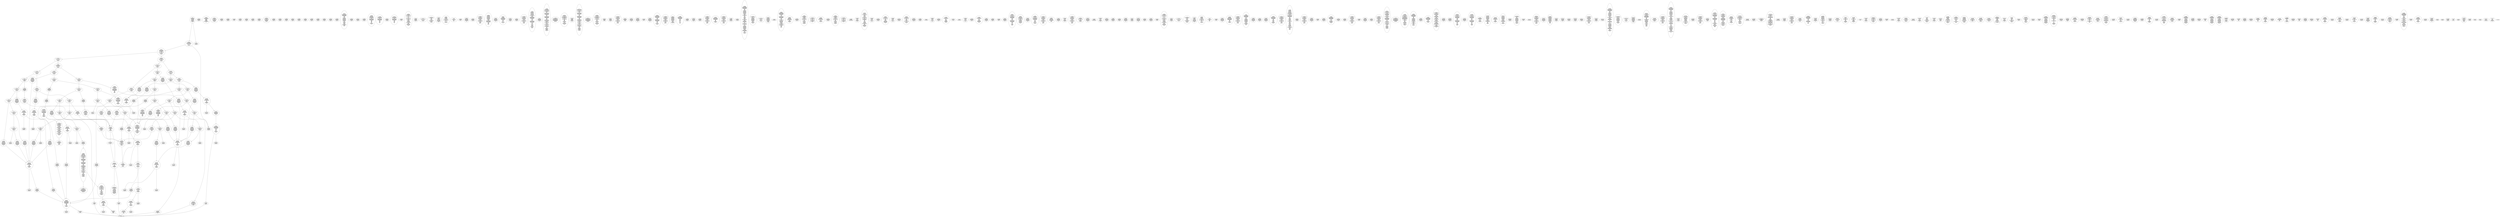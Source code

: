 /* Generated by GvGen v.1.0 (https://www.github.com/stricaud/gvgen) */

digraph G {
compound=true;
   node1 [label="[anywhere]"];
   node2 [label="# 0x0
PUSHX Data
PUSHX Data
MSTORE
CALLVALUE
ISZERO
PUSHX Data
JUMPI
"];
   node3 [label="# 0xc
PUSHX Data
REVERT
"];
   node4 [label="# 0x10
JUMPDEST
PUSHX LogicData
CALLDATASIZE
LT
PUSHX Data
JUMPI
"];
   node5 [label="# 0x1a
PUSHX Data
CALLDATALOAD
PUSHX BitData
SHR
PUSHX LogicData
GT
PUSHX Data
JUMPI
"];
   node6 [label="# 0x2b
PUSHX LogicData
GT
PUSHX Data
JUMPI
"];
   node7 [label="# 0x36
PUSHX LogicData
GT
PUSHX Data
JUMPI
"];
   node8 [label="# 0x41
PUSHX LogicData
EQ
PUSHX Data
JUMPI
"];
   node9 [label="# 0x4c
PUSHX LogicData
EQ
PUSHX Data
JUMPI
"];
   node10 [label="# 0x57
PUSHX LogicData
EQ
PUSHX Data
JUMPI
"];
   node11 [label="# 0x62
PUSHX LogicData
EQ
PUSHX Data
JUMPI
"];
   node12 [label="# 0x6d
PUSHX LogicData
EQ
PUSHX Data
JUMPI
"];
   node13 [label="# 0x78
PUSHX Data
REVERT
"];
   node14 [label="# 0x7c
JUMPDEST
PUSHX LogicData
EQ
PUSHX Data
JUMPI
"];
   node15 [label="# 0x88
PUSHX LogicData
EQ
PUSHX Data
JUMPI
"];
   node16 [label="# 0x93
PUSHX LogicData
EQ
PUSHX Data
JUMPI
"];
   node17 [label="# 0x9e
PUSHX LogicData
EQ
PUSHX Data
JUMPI
"];
   node18 [label="# 0xa9
PUSHX Data
REVERT
"];
   node19 [label="# 0xad
JUMPDEST
PUSHX LogicData
GT
PUSHX Data
JUMPI
"];
   node20 [label="# 0xb9
PUSHX LogicData
EQ
PUSHX Data
JUMPI
"];
   node21 [label="# 0xc4
PUSHX LogicData
EQ
PUSHX Data
JUMPI
"];
   node22 [label="# 0xcf
PUSHX LogicData
EQ
PUSHX Data
JUMPI
"];
   node23 [label="# 0xda
PUSHX LogicData
EQ
PUSHX Data
JUMPI
"];
   node24 [label="# 0xe5
PUSHX LogicData
EQ
PUSHX Data
JUMPI
"];
   node25 [label="# 0xf0
PUSHX Data
REVERT
"];
   node26 [label="# 0xf4
JUMPDEST
PUSHX LogicData
EQ
PUSHX Data
JUMPI
"];
   node27 [label="# 0x100
PUSHX LogicData
EQ
PUSHX Data
JUMPI
"];
   node28 [label="# 0x10b
PUSHX LogicData
EQ
PUSHX Data
JUMPI
"];
   node29 [label="# 0x116
PUSHX LogicData
EQ
PUSHX Data
JUMPI
"];
   node30 [label="# 0x121
PUSHX Data
REVERT
"];
   node31 [label="# 0x125
JUMPDEST
PUSHX LogicData
GT
PUSHX Data
JUMPI
"];
   node32 [label="# 0x131
PUSHX LogicData
GT
PUSHX Data
JUMPI
"];
   node33 [label="# 0x13c
PUSHX LogicData
EQ
PUSHX Data
JUMPI
"];
   node34 [label="# 0x147
PUSHX LogicData
EQ
PUSHX Data
JUMPI
"];
   node35 [label="# 0x152
PUSHX LogicData
EQ
PUSHX Data
JUMPI
"];
   node36 [label="# 0x15d
PUSHX LogicData
EQ
PUSHX Data
JUMPI
"];
   node37 [label="# 0x168
PUSHX LogicData
EQ
PUSHX Data
JUMPI
"];
   node38 [label="# 0x173
PUSHX Data
REVERT
"];
   node39 [label="# 0x177
JUMPDEST
PUSHX LogicData
EQ
PUSHX Data
JUMPI
"];
   node40 [label="# 0x183
PUSHX LogicData
EQ
PUSHX Data
JUMPI
"];
   node41 [label="# 0x18e
PUSHX LogicData
EQ
PUSHX Data
JUMPI
"];
   node42 [label="# 0x199
PUSHX LogicData
EQ
PUSHX Data
JUMPI
"];
   node43 [label="# 0x1a4
PUSHX Data
REVERT
"];
   node44 [label="# 0x1a8
JUMPDEST
PUSHX LogicData
GT
PUSHX Data
JUMPI
"];
   node45 [label="# 0x1b4
PUSHX LogicData
EQ
PUSHX Data
JUMPI
"];
   node46 [label="# 0x1bf
PUSHX LogicData
EQ
PUSHX Data
JUMPI
"];
   node47 [label="# 0x1ca
PUSHX LogicData
EQ
PUSHX Data
JUMPI
"];
   node48 [label="# 0x1d5
PUSHX LogicData
EQ
PUSHX Data
JUMPI
"];
   node49 [label="# 0x1e0
PUSHX LogicData
EQ
PUSHX Data
JUMPI
"];
   node50 [label="# 0x1eb
PUSHX Data
REVERT
"];
   node51 [label="# 0x1ef
JUMPDEST
PUSHX LogicData
EQ
PUSHX Data
JUMPI
"];
   node52 [label="# 0x1fb
PUSHX LogicData
EQ
PUSHX Data
JUMPI
"];
   node53 [label="# 0x206
PUSHX LogicData
EQ
PUSHX Data
JUMPI
"];
   node54 [label="# 0x211
PUSHX LogicData
EQ
PUSHX Data
JUMPI
"];
   node55 [label="# 0x21c
JUMPDEST
PUSHX Data
REVERT
"];
   node56 [label="# 0x221
JUMPDEST
PUSHX Data
PUSHX Data
CALLDATASIZE
PUSHX Data
PUSHX Data
JUMP
"];
   node57 [label="# 0x22f
JUMPDEST
PUSHX Data
JUMP
"];
   node58 [label="# 0x234
JUMPDEST
PUSHX MemData
MLOAD
ISZERO
ISZERO
MSTORE
PUSHX ArithData
ADD
"];
   node59 [label="# 0x240
JUMPDEST
PUSHX MemData
MLOAD
SUB
RETURN
"];
   node60 [label="# 0x249
JUMPDEST
PUSHX Data
PUSHX Data
JUMP
"];
   node61 [label="# 0x251
JUMPDEST
PUSHX MemData
MLOAD
PUSHX Data
PUSHX Data
JUMP
"];
   node62 [label="# 0x25e
JUMPDEST
PUSHX StorData
SLOAD
PUSHX Data
PUSHX ArithData
PUSHX BitData
PUSHX BitData
SHL
SUB
AND
JUMP
"];
   node63 [label="# 0x271
JUMPDEST
PUSHX MemData
MLOAD
PUSHX ArithData
PUSHX BitData
PUSHX BitData
SHL
SUB
AND
MSTORE
PUSHX ArithData
ADD
PUSHX Data
JUMP
"];
   node64 [label="# 0x289
JUMPDEST
PUSHX Data
PUSHX Data
CALLDATASIZE
PUSHX Data
PUSHX Data
JUMP
"];
   node65 [label="# 0x297
JUMPDEST
PUSHX Data
JUMP
"];
   node66 [label="# 0x29c
JUMPDEST
PUSHX Data
PUSHX Data
CALLDATASIZE
PUSHX Data
PUSHX Data
JUMP
"];
   node67 [label="# 0x2aa
JUMPDEST
PUSHX Data
JUMP
"];
   node68 [label="# 0x2af
JUMPDEST
STOP
"];
   node69 [label="# 0x2b1
JUMPDEST
PUSHX Data
PUSHX Data
CALLDATASIZE
PUSHX Data
PUSHX Data
JUMP
"];
   node70 [label="# 0x2bf
JUMPDEST
PUSHX Data
JUMP
"];
   node71 [label="# 0x2c4
JUMPDEST
PUSHX Data
PUSHX Data
CALLDATASIZE
PUSHX Data
PUSHX Data
JUMP
"];
   node72 [label="# 0x2d2
JUMPDEST
PUSHX Data
JUMP
"];
   node73 [label="# 0x2d7
JUMPDEST
PUSHX StorData
SLOAD
PUSHX StorData
SLOAD
SUB
"];
   node74 [label="# 0x2df
JUMPDEST
PUSHX MemData
MLOAD
MSTORE
PUSHX ArithData
ADD
PUSHX Data
JUMP
"];
   node75 [label="# 0x2ed
JUMPDEST
PUSHX Data
PUSHX Data
CALLDATASIZE
PUSHX Data
PUSHX Data
JUMP
"];
   node76 [label="# 0x2fb
JUMPDEST
PUSHX Data
JUMP
"];
   node77 [label="# 0x300
JUMPDEST
PUSHX Data
PUSHX Data
CALLDATASIZE
PUSHX Data
PUSHX Data
JUMP
"];
   node78 [label="# 0x30e
JUMPDEST
PUSHX Data
JUMP
"];
   node79 [label="# 0x313
JUMPDEST
PUSHX MemData
MLOAD
PUSHX Data
PUSHX Data
JUMP
"];
   node80 [label="# 0x320
JUMPDEST
PUSHX Data
PUSHX Data
CALLDATASIZE
PUSHX Data
PUSHX Data
JUMP
"];
   node81 [label="# 0x32e
JUMPDEST
PUSHX Data
JUMP
"];
   node82 [label="# 0x333
JUMPDEST
PUSHX Data
PUSHX Data
JUMP
"];
   node83 [label="# 0x33c
JUMPDEST
PUSHX Data
PUSHX Data
CALLDATASIZE
PUSHX Data
PUSHX Data
JUMP
"];
   node84 [label="# 0x34a
JUMPDEST
PUSHX Data
JUMP
"];
   node85 [label="# 0x34f
JUMPDEST
PUSHX Data
PUSHX Data
CALLDATASIZE
PUSHX Data
PUSHX Data
JUMP
"];
   node86 [label="# 0x35d
JUMPDEST
PUSHX Data
JUMP
"];
   node87 [label="# 0x362
JUMPDEST
PUSHX Data
PUSHX Data
CALLDATASIZE
PUSHX Data
PUSHX Data
JUMP
"];
   node88 [label="# 0x370
JUMPDEST
PUSHX Data
JUMP
"];
   node89 [label="# 0x375
JUMPDEST
PUSHX Data
PUSHX Data
JUMP
"];
   node90 [label="# 0x37d
JUMPDEST
PUSHX StorData
SLOAD
PUSHX Data
PUSHX ArithData
PUSHX BitData
PUSHX BitData
SHL
SUB
AND
JUMP
"];
   node91 [label="# 0x390
JUMPDEST
PUSHX Data
PUSHX Data
CALLDATASIZE
PUSHX Data
PUSHX Data
JUMP
"];
   node92 [label="# 0x39e
JUMPDEST
PUSHX Data
JUMP
"];
   node93 [label="# 0x3a3
JUMPDEST
PUSHX Data
PUSHX Data
CALLDATASIZE
PUSHX Data
PUSHX Data
JUMP
"];
   node94 [label="# 0x3b1
JUMPDEST
PUSHX Data
JUMP
"];
   node95 [label="# 0x3b6
JUMPDEST
PUSHX Data
PUSHX Data
JUMP
"];
   node96 [label="# 0x3be
JUMPDEST
PUSHX StorData
SLOAD
PUSHX ArithData
PUSHX BitData
PUSHX BitData
SHL
SUB
AND
PUSHX Data
JUMP
"];
   node97 [label="# 0x3cf
JUMPDEST
PUSHX Data
PUSHX Data
CALLDATASIZE
PUSHX Data
PUSHX Data
JUMP
"];
   node98 [label="# 0x3dd
JUMPDEST
PUSHX Data
JUMP
"];
   node99 [label="# 0x3e2
JUMPDEST
PUSHX StorData
SLOAD
PUSHX Data
PUSHX ArithData
PUSHX BitData
PUSHX BitData
SHL
SUB
AND
JUMP
"];
   node100 [label="# 0x3f5
JUMPDEST
PUSHX Data
PUSHX Data
JUMP
"];
   node101 [label="# 0x3fd
JUMPDEST
PUSHX Data
PUSHX Data
CALLDATASIZE
PUSHX Data
PUSHX Data
JUMP
"];
   node102 [label="# 0x40b
JUMPDEST
PUSHX Data
JUMP
"];
   node103 [label="# 0x410
JUMPDEST
PUSHX StorData
SLOAD
PUSHX Data
JUMP
"];
   node104 [label="# 0x418
JUMPDEST
PUSHX Data
PUSHX Data
JUMP
"];
   node105 [label="# 0x420
JUMPDEST
PUSHX Data
PUSHX Data
CALLDATASIZE
PUSHX Data
PUSHX Data
JUMP
"];
   node106 [label="# 0x42e
JUMPDEST
PUSHX Data
JUMP
"];
   node107 [label="# 0x433
JUMPDEST
PUSHX Data
PUSHX StorData
SLOAD
JUMP
"];
   node108 [label="# 0x43c
JUMPDEST
PUSHX Data
PUSHX Data
CALLDATASIZE
PUSHX Data
PUSHX Data
JUMP
"];
   node109 [label="# 0x44a
JUMPDEST
PUSHX Data
JUMP
"];
   node110 [label="# 0x44f
JUMPDEST
PUSHX Data
PUSHX Data
CALLDATASIZE
PUSHX Data
PUSHX Data
JUMP
"];
   node111 [label="# 0x45d
JUMPDEST
PUSHX Data
JUMP
"];
   node112 [label="# 0x462
JUMPDEST
PUSHX Data
PUSHX Data
JUMP
"];
   node113 [label="# 0x46a
JUMPDEST
PUSHX Data
PUSHX Data
CALLDATASIZE
PUSHX Data
PUSHX Data
JUMP
"];
   node114 [label="# 0x478
JUMPDEST
PUSHX ArithData
PUSHX BitData
PUSHX BitData
SHL
SUB
AND
PUSHX Data
MSTORE
PUSHX Data
PUSHX Data
MSTORE
PUSHX Data
SHA3
AND
MSTORE
MSTORE
SHA3
SLOAD
PUSHX BitData
AND
JUMP
"];
   node115 [label="# 0x4a6
JUMPDEST
PUSHX Data
PUSHX Data
CALLDATASIZE
PUSHX Data
PUSHX Data
JUMP
"];
   node116 [label="# 0x4b4
JUMPDEST
PUSHX Data
JUMP
"];
   node117 [label="# 0x4b9
JUMPDEST
PUSHX Data
PUSHX Data
CALLDATASIZE
PUSHX Data
PUSHX Data
JUMP
"];
   node118 [label="# 0x4c7
JUMPDEST
PUSHX Data
JUMP
"];
   node119 [label="# 0x4cc
JUMPDEST
PUSHX Data
PUSHX Data
CALLDATASIZE
PUSHX Data
PUSHX Data
JUMP
"];
   node120 [label="# 0x4da
JUMPDEST
PUSHX Data
JUMP
"];
   node121 [label="# 0x4df
JUMPDEST
PUSHX Data
PUSHX BitData
PUSHX BitData
SHL
PUSHX ArithData
PUSHX BitData
PUSHX BitData
SHL
SUB
NOT
AND
EQ
PUSHX Data
JUMPI
"];
   node122 [label="# 0x4fb
PUSHX BitData
PUSHX BitData
SHL
PUSHX ArithData
PUSHX BitData
PUSHX BitData
SHL
SUB
NOT
AND
EQ
"];
   node123 [label="# 0x510
JUMPDEST
PUSHX Data
JUMPI
"];
   node124 [label="# 0x516
PUSHX BitData
PUSHX BitData
SHL
PUSHX ArithData
PUSHX BitData
PUSHX BitData
SHL
SUB
NOT
AND
EQ
"];
   node125 [label="# 0x52b
JUMPDEST
JUMP
"];
   node126 [label="# 0x531
JUMPDEST
PUSHX Data
PUSHX StorData
SLOAD
PUSHX Data
PUSHX Data
JUMP
"];
   node127 [label="# 0x540
JUMPDEST
PUSHX ArithData
ADD
PUSHX ArithData
DIV
MUL
PUSHX ArithData
ADD
PUSHX MemData
MLOAD
ADD
PUSHX Data
MSTORE
MSTORE
PUSHX ArithData
ADD
SLOAD
PUSHX Data
PUSHX Data
JUMP
"];
   node128 [label="# 0x56c
JUMPDEST
ISZERO
PUSHX Data
JUMPI
"];
   node129 [label="# 0x573
PUSHX LogicData
LT
PUSHX Data
JUMPI
"];
   node130 [label="# 0x57b
PUSHX ArithData
SLOAD
DIV
MUL
MSTORE
PUSHX ArithData
ADD
PUSHX Data
JUMP
"];
   node131 [label="# 0x58e
JUMPDEST
ADD
PUSHX Data
MSTORE
PUSHX Data
PUSHX Data
SHA3
"];
   node132 [label="# 0x59c
JUMPDEST
SLOAD
MSTORE
PUSHX ArithData
ADD
PUSHX ArithData
ADD
GT
PUSHX Data
JUMPI
"];
   node133 [label="# 0x5b0
SUB
PUSHX BitData
AND
ADD
"];
   node134 [label="# 0x5b9
JUMPDEST
JUMP
"];
   node135 [label="# 0x5c3
JUMPDEST
PUSHX Data
PUSHX Data
PUSHX Data
JUMP
"];
   node136 [label="# 0x5ce
JUMPDEST
PUSHX Data
JUMPI
"];
   node137 [label="# 0x5d3
PUSHX MemData
MLOAD
PUSHX BitData
PUSHX BitData
SHL
MSTORE
PUSHX ArithData
ADD
PUSHX MemData
MLOAD
SUB
REVERT
"];
   node138 [label="# 0x5eb
JUMPDEST
PUSHX Data
MSTORE
PUSHX Data
PUSHX Data
MSTORE
PUSHX Data
SHA3
SLOAD
PUSHX ArithData
PUSHX BitData
PUSHX BitData
SHL
SUB
AND
JUMP
"];
   node139 [label="# 0x607
JUMPDEST
PUSHX Data
PUSHX Data
PUSHX Data
JUMP
"];
   node140 [label="# 0x612
JUMPDEST
CALLER
PUSHX ArithData
PUSHX BitData
PUSHX BitData
SHL
SUB
AND
EQ
PUSHX Data
JUMPI
"];
   node141 [label="# 0x625
PUSHX Data
CALLER
PUSHX Data
JUMP
"];
   node142 [label="# 0x62e
JUMPDEST
PUSHX Data
JUMPI
"];
   node143 [label="# 0x633
PUSHX MemData
MLOAD
PUSHX BitData
PUSHX BitData
SHL
MSTORE
PUSHX ArithData
ADD
PUSHX MemData
MLOAD
SUB
REVERT
"];
   node144 [label="# 0x64b
JUMPDEST
PUSHX Data
MSTORE
PUSHX Data
PUSHX Data
MSTORE
PUSHX MemData
SHA3
SLOAD
PUSHX ArithData
PUSHX BitData
PUSHX BitData
SHL
SUB
NOT
AND
PUSHX ArithData
PUSHX BitData
PUSHX BitData
SHL
SUB
AND
OR
SSTORE
MLOAD
AND
PUSHX Data
LOGX
JUMP
"];
   node145 [label="# 0x6a7
JUMPDEST
PUSHX Data
PUSHX Data
JUMP
"];
   node146 [label="# 0x6af
JUMPDEST
PUSHX StorData
PUSHX ArithData
SLOAD
PUSHX ArithData
EXP
DIV
PUSHX ArithData
PUSHX BitData
PUSHX BitData
SHL
SUB
AND
PUSHX ArithData
PUSHX BitData
PUSHX BitData
SHL
SUB
AND
PUSHX BitData
PUSHX MemData
MLOAD
PUSHX BitData
AND
PUSHX BitData
SHL
MSTORE
PUSHX ArithData
ADD
PUSHX Data
PUSHX MemData
MLOAD
SUB
GAS
STATICCALL
ISZERO
ISZERO
PUSHX Data
JUMPI
"];
   node147 [label="# 0x6f9
RETURNDATASIZE
PUSHX Data
RETURNDATACOPY
RETURNDATASIZE
PUSHX Data
REVERT
"];
   node148 [label="# 0x702
JUMPDEST
PUSHX MemData
MLOAD
RETURNDATASIZE
PUSHX BitData
NOT
PUSHX ArithData
ADD
AND
ADD
PUSHX Data
MSTORE
ADD
PUSHX Data
PUSHX Data
JUMP
"];
   node149 [label="# 0x726
JUMPDEST
ISZERO
ISZERO
PUSHX Data
JUMPI
"];
   node150 [label="# 0x72e
PUSHX StorData
PUSHX ArithData
SLOAD
PUSHX ArithData
EXP
DIV
PUSHX ArithData
PUSHX BitData
PUSHX BitData
SHL
SUB
AND
PUSHX ArithData
PUSHX BitData
PUSHX BitData
SHL
SUB
AND
PUSHX BitData
PUSHX MemData
MLOAD
PUSHX BitData
AND
PUSHX BitData
SHL
MSTORE
PUSHX ArithData
ADD
PUSHX Data
PUSHX MemData
MLOAD
SUB
GAS
STATICCALL
ISZERO
ISZERO
PUSHX Data
JUMPI
"];
   node151 [label="# 0x777
RETURNDATASIZE
PUSHX Data
RETURNDATACOPY
RETURNDATASIZE
PUSHX Data
REVERT
"];
   node152 [label="# 0x780
JUMPDEST
PUSHX MemData
MLOAD
RETURNDATASIZE
PUSHX BitData
NOT
PUSHX ArithData
ADD
AND
ADD
PUSHX Data
MSTORE
ADD
PUSHX Data
PUSHX Data
JUMP
"];
   node153 [label="# 0x7a4
JUMPDEST
ISZERO
ISZERO
"];
   node154 [label="# 0x7a7
JUMPDEST
ISZERO
PUSHX Data
JUMPI
"];
   node155 [label="# 0x7ad
PUSHX MemData
MLOAD
PUSHX BitData
PUSHX BitData
SHL
MSTORE
PUSHX ArithData
ADD
PUSHX MemData
MLOAD
SUB
REVERT
"];
   node156 [label="# 0x7c5
JUMPDEST
PUSHX Data
SSTORE
JUMP
"];
   node157 [label="# 0x7ca
JUMPDEST
PUSHX Data
PUSHX Data
JUMP
"];
   node158 [label="# 0x7d2
JUMPDEST
PUSHX Data
PUSHX Data
PUSHX Data
JUMP
"];
   node159 [label="# 0x7de
JUMPDEST
JUMP
"];
   node160 [label="# 0x7e3
JUMPDEST
PUSHX Data
PUSHX Data
PUSHX Data
JUMP
"];
   node161 [label="# 0x7ee
JUMPDEST
PUSHX ArithData
PUSHX BitData
PUSHX BitData
SHL
SUB
AND
PUSHX ArithData
PUSHX BitData
PUSHX BitData
SHL
SUB
AND
EQ
PUSHX Data
JUMPI
"];
   node162 [label="# 0x80a
PUSHX MemData
MLOAD
PUSHX BitData
PUSHX BitData
SHL
MSTORE
PUSHX ArithData
ADD
PUSHX MemData
MLOAD
SUB
REVERT
"];
   node163 [label="# 0x821
JUMPDEST
PUSHX Data
MSTORE
PUSHX Data
PUSHX Data
MSTORE
PUSHX Data
SHA3
SLOAD
PUSHX Data
CALLER
"];
   node164 [label="# 0x838
JUMPDEST
PUSHX ArithData
PUSHX BitData
PUSHX BitData
SHL
SUB
AND
AND
EQ
EQ
OR
JUMP
"];
   node165 [label="# 0x84d
JUMPDEST
PUSHX Data
JUMPI
"];
   node166 [label="# 0x852
PUSHX Data
CALLER
PUSHX Data
JUMP
"];
   node167 [label="# 0x85b
JUMPDEST
PUSHX Data
JUMPI
"];
   node168 [label="# 0x860
PUSHX MemData
MLOAD
PUSHX BitData
PUSHX BitData
SHL
MSTORE
PUSHX ArithData
ADD
PUSHX MemData
MLOAD
SUB
REVERT
"];
   node169 [label="# 0x878
JUMPDEST
PUSHX ArithData
PUSHX BitData
PUSHX BitData
SHL
SUB
AND
PUSHX Data
JUMPI
"];
   node170 [label="# 0x887
PUSHX MemData
MLOAD
PUSHX BitData
PUSHX BitData
SHL
MSTORE
PUSHX ArithData
ADD
PUSHX MemData
MLOAD
SUB
REVERT
"];
   node171 [label="# 0x89f
JUMPDEST
ISZERO
PUSHX Data
JUMPI
"];
   node172 [label="# 0x8a6
PUSHX Data
SSTORE
"];
   node173 [label="# 0x8aa
JUMPDEST
PUSHX ArithData
PUSHX BitData
PUSHX BitData
SHL
SUB
AND
PUSHX Data
MSTORE
PUSHX Data
PUSHX Data
MSTORE
PUSHX Data
SHA3
SLOAD
PUSHX BitData
NOT
ADD
SSTORE
AND
MSTORE
SHA3
SLOAD
PUSHX ArithData
ADD
SSTORE
TIMESTAMP
PUSHX BitData
SHL
OR
PUSHX BitData
PUSHX BitData
SHL
OR
PUSHX Data
MSTORE
PUSHX Data
PUSHX Data
MSTORE
PUSHX Data
SHA3
SSTORE
PUSHX BitData
PUSHX BitData
SHL
AND
PUSHX Data
JUMPI
"];
   node174 [label="# 0x902
PUSHX ArithData
ADD
PUSHX Data
MSTORE
PUSHX Data
PUSHX Data
MSTORE
PUSHX Data
SHA3
SLOAD
PUSHX Data
JUMPI
"];
   node175 [label="# 0x919
PUSHX StorData
SLOAD
EQ
PUSHX Data
JUMPI
"];
   node176 [label="# 0x922
PUSHX Data
MSTORE
PUSHX Data
PUSHX Data
MSTORE
PUSHX Data
SHA3
SSTORE
"];
   node177 [label="# 0x933
JUMPDEST
"];
   node178 [label="# 0x935
JUMPDEST
PUSHX ArithData
PUSHX BitData
PUSHX BitData
SHL
SUB
AND
PUSHX ArithData
PUSHX BitData
PUSHX BitData
SHL
SUB
AND
PUSHX MemData
MLOAD
PUSHX Data
PUSHX Data
CODECOPY
MLOAD
MSTORE
PUSHX MemData
MLOAD
PUSHX MemData
MLOAD
SUB
LOGX
JUMP
"];
   node179 [label="# 0x96c
JUMPDEST
PUSHX Data
PUSHX Data
PUSHX LogicData
GT
ISZERO
PUSHX Data
JUMPI
"];
   node180 [label="# 0x982
PUSHX Data
PUSHX Data
JUMP
"];
   node181 [label="# 0x989
JUMPDEST
PUSHX MemData
MLOAD
MSTORE
PUSHX ArithData
MUL
PUSHX ArithData
ADD
ADD
PUSHX Data
MSTORE
ISZERO
PUSHX Data
JUMPI
"];
   node182 [label="# 0x9a3
PUSHX ArithData
ADD
PUSHX ArithData
MUL
CALLDATASIZE
CALLDATACOPY
ADD
"];
   node183 [label="# 0x9b2
JUMPDEST
PUSHX Data
PUSHX LogicData
GT
ISZERO
PUSHX Data
JUMPI
"];
   node184 [label="# 0x9c9
PUSHX Data
PUSHX Data
JUMP
"];
   node185 [label="# 0x9d0
JUMPDEST
PUSHX MemData
MLOAD
MSTORE
PUSHX ArithData
MUL
PUSHX ArithData
ADD
ADD
PUSHX Data
MSTORE
ISZERO
PUSHX Data
JUMPI
"];
   node186 [label="# 0x9ea
PUSHX ArithData
ADD
PUSHX ArithData
MUL
CALLDATASIZE
CALLDATACOPY
ADD
"];
   node187 [label="# 0x9f9
JUMPDEST
PUSHX Data
"];
   node188 [label="# 0xa03
JUMPDEST
LT
ISZERO
PUSHX Data
JUMPI
"];
   node189 [label="# 0xa0c
PUSHX Data
MLOAD
PUSHX ArithData
ADD
MSTORE
ADD
MSTORE
PUSHX ArithData
ADD
PUSHX MemData
MLOAD
PUSHX BitData
NOT
SUB
ADD
MSTORE
MSTORE
MLOAD
PUSHX ArithData
ADD
SHA3
PUSHX Data
PUSHX Data
JUMP
"];
   node190 [label="# 0xa43
JUMPDEST
MLOAD
LT
PUSHX Data
JUMPI
"];
   node191 [label="# 0xa50
PUSHX Data
PUSHX Data
JUMP
"];
   node192 [label="# 0xa57
JUMPDEST
PUSHX ArithData
MUL
PUSHX ArithData
ADD
ADD
MLOAD
PUSHX Data
PUSHX Data
PUSHX Data
JUMP
"];
   node193 [label="# 0xa6f
JUMPDEST
MLOAD
LT
PUSHX Data
JUMPI
"];
   node194 [label="# 0xa78
PUSHX Data
PUSHX Data
JUMP
"];
   node195 [label="# 0xa7f
JUMPDEST
PUSHX ArithData
MUL
PUSHX ArithData
ADD
ADD
MLOAD
PUSHX LogicData
EQ
PUSHX Data
JUMPI
"];
   node196 [label="# 0xa92
PUSHX Data
PUSHX Data
PUSHX Data
JUMP
"];
   node197 [label="# 0xa9c
JUMPDEST
PUSHX Data
JUMP
"];
   node198 [label="# 0xaa1
JUMPDEST
"];
   node199 [label="# 0xaa3
JUMPDEST
MLOAD
LT
PUSHX Data
JUMPI
"];
   node200 [label="# 0xaae
PUSHX Data
PUSHX Data
JUMP
"];
   node201 [label="# 0xab5
JUMPDEST
PUSHX ArithData
MUL
ADD
ADD
MSTORE
ISZERO
PUSHX Data
JUMPI
"];
   node202 [label="# 0xac7
PUSHX Data
JUMP
"];
   node203 [label="# 0xacc
JUMPDEST
"];
   node204 [label="# 0xace
JUMPDEST
MLOAD
LT
PUSHX Data
JUMPI
"];
   node205 [label="# 0xad9
PUSHX Data
PUSHX Data
JUMP
"];
   node206 [label="# 0xae0
JUMPDEST
PUSHX ArithData
MUL
ADD
ADD
MSTORE
PUSHX Data
PUSHX Data
JUMP
"];
   node207 [label="# 0xaf5
JUMPDEST
PUSHX Data
PUSHX Data
JUMP
"];
   node208 [label="# 0xb03
JUMPDEST
PUSHX Data
JUMP
"];
   node209 [label="# 0xb0b
JUMPDEST
JUMP
"];
   node210 [label="# 0xb19
JUMPDEST
PUSHX Data
PUSHX Data
JUMP
"];
   node211 [label="# 0xb21
JUMPDEST
PUSHX StorData
SLOAD
PUSHX ArithData
PUSHX BitData
PUSHX BitData
SHL
SUB
NOT
AND
PUSHX ArithData
PUSHX BitData
PUSHX BitData
SHL
SUB
AND
OR
SSTORE
JUMP
"];
   node212 [label="# 0xb43
JUMPDEST
PUSHX Data
PUSHX MemData
MLOAD
PUSHX ArithData
ADD
PUSHX Data
MSTORE
PUSHX Data
MSTORE
PUSHX Data
JUMP
"];
   node213 [label="# 0xb5e
JUMPDEST
PUSHX Data
PUSHX Data
PUSHX Data
JUMP
"];
   node214 [label="# 0xb69
JUMPDEST
JUMP
"];
   node215 [label="# 0xb6c
JUMPDEST
PUSHX StorData
SLOAD
PUSHX ArithData
PUSHX BitData
PUSHX BitData
SHL
SUB
AND
CALLER
EQ
PUSHX Data
JUMPI
"];
   node216 [label="# 0xb7f
PUSHX MemData
MLOAD
PUSHX BitData
PUSHX BitData
SHL
MSTORE
PUSHX ArithData
ADD
PUSHX MemData
MLOAD
SUB
REVERT
"];
   node217 [label="# 0xb97
JUMPDEST
PUSHX Data
PUSHX Data
PUSHX StorData
SLOAD
JUMP
"];
   node218 [label="# 0xba4
JUMPDEST
PUSHX Data
PUSHX Data
JUMP
"];
   node219 [label="# 0xbae
JUMPDEST
GT
ISZERO
PUSHX Data
JUMPI
"];
   node220 [label="# 0xbb5
PUSHX MemData
MLOAD
PUSHX BitData
PUSHX BitData
SHL
MSTORE
PUSHX ArithData
ADD
PUSHX MemData
MLOAD
SUB
REVERT
"];
   node221 [label="# 0xbcd
JUMPDEST
PUSHX LogicData
GT
ISZERO
PUSHX Data
JUMPI
"];
   node222 [label="# 0xbd7
PUSHX Data
PUSHX Data
PUSHX Data
PUSHX Data
JUMP
"];
   node223 [label="# 0xbe3
JUMPDEST
PUSHX Data
"];
   node224 [label="# 0xbe8
JUMPDEST
LT
ISZERO
PUSHX Data
JUMPI
"];
   node225 [label="# 0xbf1
PUSHX Data
PUSHX Data
PUSHX Data
JUMP
"];
   node226 [label="# 0xbfb
JUMPDEST
PUSHX Data
PUSHX Data
JUMP
"];
   node227 [label="# 0xc05
JUMPDEST
PUSHX Data
JUMP
"];
   node228 [label="# 0xc0d
JUMPDEST
PUSHX Data
PUSHX Data
PUSHX Data
JUMP
"];
   node229 [label="# 0xc19
JUMPDEST
ISZERO
PUSHX Data
JUMPI
"];
   node230 [label="# 0xc1f
PUSHX Data
PUSHX Data
PUSHX Data
PUSHX Data
JUMP
"];
   node231 [label="# 0xc2d
JUMPDEST
PUSHX Data
JUMP
"];
   node232 [label="# 0xc32
JUMPDEST
PUSHX Data
PUSHX Data
JUMP
"];
   node233 [label="# 0xc3c
JUMPDEST
JUMP
"];
   node234 [label="# 0xc40
JUMPDEST
PUSHX StorData
SLOAD
PUSHX Data
PUSHX Data
JUMP
"];
   node235 [label="# 0xc4d
JUMPDEST
PUSHX ArithData
ADD
PUSHX ArithData
DIV
MUL
PUSHX ArithData
ADD
PUSHX MemData
MLOAD
ADD
PUSHX Data
MSTORE
MSTORE
PUSHX ArithData
ADD
SLOAD
PUSHX Data
PUSHX Data
JUMP
"];
   node236 [label="# 0xc79
JUMPDEST
ISZERO
PUSHX Data
JUMPI
"];
   node237 [label="# 0xc80
PUSHX LogicData
LT
PUSHX Data
JUMPI
"];
   node238 [label="# 0xc88
PUSHX ArithData
SLOAD
DIV
MUL
MSTORE
PUSHX ArithData
ADD
PUSHX Data
JUMP
"];
   node239 [label="# 0xc9b
JUMPDEST
ADD
PUSHX Data
MSTORE
PUSHX Data
PUSHX Data
SHA3
"];
   node240 [label="# 0xca9
JUMPDEST
SLOAD
MSTORE
PUSHX ArithData
ADD
PUSHX ArithData
ADD
GT
PUSHX Data
JUMPI
"];
   node241 [label="# 0xcbd
SUB
PUSHX BitData
AND
ADD
"];
   node242 [label="# 0xcc6
JUMPDEST
JUMP
"];
   node243 [label="# 0xcce
JUMPDEST
PUSHX Data
PUSHX Data
PUSHX Data
JUMP
"];
   node244 [label="# 0xcd9
JUMPDEST
PUSHX Data
PUSHX ArithData
PUSHX BitData
PUSHX BitData
SHL
SUB
AND
PUSHX Data
JUMPI
"];
   node245 [label="# 0xcea
PUSHX MemData
MLOAD
PUSHX BitData
PUSHX BitData
SHL
MSTORE
PUSHX ArithData
ADD
PUSHX MemData
MLOAD
SUB
REVERT
"];
   node246 [label="# 0xd02
JUMPDEST
PUSHX ArithData
PUSHX BitData
PUSHX BitData
SHL
SUB
AND
PUSHX Data
MSTORE
PUSHX Data
PUSHX Data
MSTORE
PUSHX Data
SHA3
SLOAD
PUSHX BitData
AND
JUMP
"];
   node247 [label="# 0xd28
JUMPDEST
PUSHX Data
PUSHX Data
JUMP
"];
   node248 [label="# 0xd30
JUMPDEST
PUSHX Data
PUSHX Data
PUSHX Data
JUMP
"];
   node249 [label="# 0xd3a
JUMPDEST
JUMP
"];
   node250 [label="# 0xd3c
JUMPDEST
PUSHX Data
PUSHX Data
JUMP
"];
   node251 [label="# 0xd44
JUMPDEST
PUSHX Data
PUSHX Data
PUSHX Data
JUMP
"];
   node252 [label="# 0xd50
JUMPDEST
PUSHX Data
PUSHX StorData
SLOAD
PUSHX Data
PUSHX Data
JUMP
"];
   node253 [label="# 0xd5f
JUMPDEST
PUSHX ArithData
PUSHX BitData
PUSHX BitData
SHL
SUB
AND
CALLER
EQ
ISZERO
PUSHX Data
JUMPI
"];
   node254 [label="# 0xd71
PUSHX MemData
MLOAD
PUSHX BitData
PUSHX BitData
SHL
MSTORE
PUSHX ArithData
ADD
PUSHX MemData
MLOAD
SUB
REVERT
"];
   node255 [label="# 0xd89
JUMPDEST
CALLER
PUSHX Data
MSTORE
PUSHX Data
PUSHX ArithData
MSTORE
PUSHX MemData
SHA3
PUSHX ArithData
PUSHX BitData
PUSHX BitData
SHL
SUB
AND
MSTORE
MSTORE
SHA3
SLOAD
PUSHX BitData
NOT
AND
ISZERO
ISZERO
OR
SSTORE
MLOAD
MSTORE
PUSHX Data
ADD
PUSHX MemData
MLOAD
SUB
LOGX
JUMP
"];
   node256 [label="# 0xdf5
JUMPDEST
PUSHX Data
PUSHX Data
PUSHX StorData
PUSHX ArithData
SLOAD
PUSHX ArithData
EXP
DIV
PUSHX ArithData
PUSHX BitData
PUSHX BitData
SHL
SUB
AND
PUSHX ArithData
PUSHX BitData
PUSHX BitData
SHL
SUB
AND
PUSHX BitData
PUSHX MemData
MLOAD
PUSHX BitData
AND
PUSHX BitData
SHL
MSTORE
PUSHX ArithData
ADD
PUSHX Data
PUSHX MemData
MLOAD
SUB
GAS
STATICCALL
ISZERO
ISZERO
PUSHX Data
JUMPI
"];
   node257 [label="# 0xe43
RETURNDATASIZE
PUSHX Data
RETURNDATACOPY
RETURNDATASIZE
PUSHX Data
REVERT
"];
   node258 [label="# 0xe4c
JUMPDEST
PUSHX MemData
MLOAD
RETURNDATASIZE
PUSHX BitData
NOT
PUSHX ArithData
ADD
AND
ADD
PUSHX Data
MSTORE
ADD
PUSHX Data
PUSHX Data
JUMP
"];
   node259 [label="# 0xe70
JUMPDEST
PUSHX Data
JUMPI
"];
   node260 [label="# 0xe78
PUSHX MemData
MLOAD
PUSHX BitData
PUSHX BitData
SHL
MSTORE
PUSHX ArithData
ADD
PUSHX MemData
MLOAD
SUB
REVERT
"];
   node261 [label="# 0xe90
JUMPDEST
PUSHX Data
PUSHX Data
PUSHX Data
JUMP
"];
   node262 [label="# 0xe9c
JUMPDEST
JUMP
"];
   node263 [label="# 0xea2
JUMPDEST
PUSHX Data
PUSHX Data
JUMP
"];
   node264 [label="# 0xead
JUMPDEST
PUSHX ArithData
PUSHX BitData
PUSHX BitData
SHL
SUB
AND
EXTCODESIZE
ISZERO
PUSHX Data
JUMPI
"];
   node265 [label="# 0xebe
PUSHX Data
PUSHX Data
JUMP
"];
   node266 [label="# 0xec9
JUMPDEST
PUSHX Data
JUMPI
"];
   node267 [label="# 0xece
PUSHX MemData
MLOAD
PUSHX BitData
PUSHX BitData
SHL
MSTORE
PUSHX ArithData
ADD
PUSHX MemData
MLOAD
SUB
REVERT
"];
   node268 [label="# 0xee6
JUMPDEST
JUMP
"];
   node269 [label="# 0xeec
JUMPDEST
PUSHX Data
PUSHX Data
PUSHX Data
JUMP
"];
   node270 [label="# 0xef7
JUMPDEST
PUSHX Data
JUMPI
"];
   node271 [label="# 0xefc
PUSHX MemData
MLOAD
PUSHX BitData
PUSHX BitData
SHL
MSTORE
PUSHX ArithData
ADD
PUSHX MemData
MLOAD
SUB
REVERT
"];
   node272 [label="# 0xf14
JUMPDEST
PUSHX StorData
SLOAD
PUSHX MemData
MLOAD
PUSHX BitData
PUSHX BitData
SHL
MSTORE
PUSHX ArithData
ADD
MSTORE
PUSHX ArithData
PUSHX BitData
PUSHX BitData
SHL
SUB
AND
PUSHX Data
PUSHX ArithData
ADD
PUSHX Data
PUSHX MemData
MLOAD
SUB
GAS
STATICCALL
ISZERO
ISZERO
PUSHX Data
JUMPI
"];
   node273 [label="# 0xf54
RETURNDATASIZE
PUSHX Data
RETURNDATACOPY
RETURNDATASIZE
PUSHX Data
REVERT
"];
   node274 [label="# 0xf5d
JUMPDEST
PUSHX MemData
MLOAD
RETURNDATASIZE
PUSHX Data
RETURNDATACOPY
PUSHX ArithData
RETURNDATASIZE
ADD
PUSHX BitData
NOT
AND
ADD
PUSHX Data
MSTORE
PUSHX Data
ADD
PUSHX Data
JUMP
"];
   node275 [label="# 0xf85
JUMPDEST
PUSHX ArithData
PUSHX BitData
PUSHX BitData
SHL
SUB
AND
PUSHX Data
MSTORE
PUSHX Data
PUSHX Data
MSTORE
PUSHX BitData
SHA3
SLOAD
PUSHX BitData
SHR
AND
PUSHX Data
JUMP
"];
   node276 [label="# 0xfb0
JUMPDEST
PUSHX StorData
SLOAD
PUSHX Data
PUSHX Data
JUMP
"];
   node277 [label="# 0xfbd
JUMPDEST
PUSHX Data
PUSHX Data
JUMP
"];
   node278 [label="# 0xfc5
JUMPDEST
PUSHX ArithData
PUSHX BitData
PUSHX BitData
SHL
SUB
AND
PUSHX Data
JUMPI
"];
   node279 [label="# 0xfd4
PUSHX MemData
MLOAD
PUSHX BitData
PUSHX BitData
SHL
MSTORE
PUSHX Data
PUSHX ArithData
ADD
MSTORE
PUSHX Data
PUSHX ArithData
ADD
MSTORE
PUSHX Data
PUSHX ArithData
ADD
MSTORE
PUSHX BitData
PUSHX BitData
SHL
PUSHX ArithData
ADD
MSTORE
PUSHX ArithData
ADD
"];
   node280 [label="# 0x1026
JUMPDEST
PUSHX MemData
MLOAD
SUB
REVERT
"];
   node281 [label="# 0x102f
JUMPDEST
PUSHX Data
PUSHX Data
JUMP
"];
   node282 [label="# 0x1038
JUMPDEST
PUSHX Data
PUSHX Data
JUMP
"];
   node283 [label="# 0x1040
JUMPDEST
PUSHX StorData
SLOAD
PUSHX ArithData
PUSHX BitData
PUSHX BitData
SHL
SUB
NOT
AND
PUSHX ArithData
PUSHX BitData
PUSHX BitData
SHL
SUB
AND
OR
SSTORE
JUMP
"];
   node284 [label="# 0x1062
JUMPDEST
PUSHX Data
PUSHX Data
JUMP
"];
   node285 [label="# 0x106a
JUMPDEST
PUSHX StorData
SLOAD
PUSHX ArithData
PUSHX BitData
PUSHX BitData
SHL
SUB
NOT
AND
PUSHX ArithData
PUSHX BitData
PUSHX BitData
SHL
SUB
AND
OR
SSTORE
JUMP
"];
   node286 [label="# 0x108c
JUMPDEST
PUSHX StorData
SLOAD
LT
ISZERO
PUSHX Data
JUMPI
"];
   node287 [label="# 0x1099
PUSHX Data
MSTORE
PUSHX Data
PUSHX Data
MSTORE
PUSHX Data
SHA3
SLOAD
PUSHX BitData
PUSHX BitData
SHL
AND
ISZERO
JUMP
"];
   node288 [label="# 0x10b3
JUMPDEST
PUSHX StorData
SLOAD
PUSHX ArithData
PUSHX BitData
PUSHX BitData
SHL
SUB
AND
CALLER
EQ
PUSHX Data
JUMPI
"];
   node289 [label="# 0x10c6
PUSHX MemData
MLOAD
PUSHX BitData
PUSHX BitData
SHL
MSTORE
PUSHX Data
PUSHX ArithData
ADD
MSTORE
PUSHX ArithData
ADD
MSTORE
PUSHX Data
PUSHX ArithData
ADD
MSTORE
PUSHX ArithData
ADD
PUSHX Data
JUMP
"];
   node290 [label="# 0x110d
JUMPDEST
PUSHX Data
PUSHX StorData
SLOAD
LT
ISZERO
PUSHX Data
JUMPI
"];
   node291 [label="# 0x111b
PUSHX Data
MSTORE
PUSHX Data
PUSHX Data
MSTORE
PUSHX Data
SHA3
SLOAD
PUSHX BitData
PUSHX BitData
SHL
AND
PUSHX Data
JUMPI
"];
   node292 [label="# 0x1135
JUMPDEST
PUSHX Data
JUMPI
"];
   node293 [label="# 0x113b
PUSHX BitData
NOT
ADD
PUSHX Data
MSTORE
PUSHX Data
PUSHX Data
MSTORE
PUSHX Data
SHA3
SLOAD
PUSHX Data
JUMP
"];
   node294 [label="# 0x1153
JUMPDEST
JUMP
"];
   node295 [label="# 0x115a
JUMPDEST
"];
   node296 [label="# 0x115c
JUMPDEST
PUSHX MemData
MLOAD
PUSHX BitData
PUSHX BitData
SHL
MSTORE
PUSHX ArithData
ADD
PUSHX MemData
MLOAD
SUB
REVERT
"];
   node297 [label="# 0x1175
JUMPDEST
PUSHX Data
PUSHX Data
PUSHX Data
JUMP
"];
   node298 [label="# 0x1180
JUMPDEST
PUSHX Data
PUSHX Data
PUSHX Data
MSTORE
PUSHX Data
PUSHX Data
MSTORE
PUSHX Data
SHA3
SLOAD
JUMP
"];
   node299 [label="# 0x119e
JUMPDEST
ISZERO
PUSHX Data
JUMPI
"];
   node300 [label="# 0x11a9
PUSHX Data
CALLER
PUSHX Data
JUMP
"];
   node301 [label="# 0x11b3
JUMPDEST
PUSHX Data
JUMPI
"];
   node302 [label="# 0x11b8
PUSHX Data
CALLER
PUSHX Data
JUMP
"];
   node303 [label="# 0x11c1
JUMPDEST
PUSHX Data
JUMPI
"];
   node304 [label="# 0x11c6
PUSHX MemData
MLOAD
PUSHX BitData
PUSHX BitData
SHL
MSTORE
PUSHX ArithData
ADD
PUSHX MemData
MLOAD
SUB
REVERT
"];
   node305 [label="# 0x11de
JUMPDEST
ISZERO
PUSHX Data
JUMPI
"];
   node306 [label="# 0x11e5
PUSHX Data
SSTORE
"];
   node307 [label="# 0x11e9
JUMPDEST
PUSHX ArithData
PUSHX BitData
PUSHX BitData
SHL
SUB
AND
PUSHX Data
MSTORE
PUSHX Data
PUSHX Data
MSTORE
PUSHX Data
SHA3
SLOAD
PUSHX ArithData
ADD
SSTORE
TIMESTAMP
PUSHX BitData
SHL
OR
PUSHX BitData
PUSHX BitData
SHL
OR
PUSHX Data
MSTORE
PUSHX Data
PUSHX Data
MSTORE
PUSHX Data
SHA3
SSTORE
PUSHX BitData
PUSHX BitData
SHL
AND
PUSHX Data
JUMPI
"];
   node308 [label="# 0x123d
PUSHX ArithData
ADD
PUSHX Data
MSTORE
PUSHX Data
PUSHX Data
MSTORE
PUSHX Data
SHA3
SLOAD
PUSHX Data
JUMPI
"];
   node309 [label="# 0x1254
PUSHX StorData
SLOAD
EQ
PUSHX Data
JUMPI
"];
   node310 [label="# 0x125d
PUSHX Data
MSTORE
PUSHX Data
PUSHX Data
MSTORE
PUSHX Data
SHA3
SSTORE
"];
   node311 [label="# 0x126e
JUMPDEST
"];
   node312 [label="# 0x1270
JUMPDEST
PUSHX MemData
MLOAD
PUSHX Data
PUSHX ArithData
PUSHX BitData
PUSHX BitData
SHL
SUB
AND
PUSHX MemData
MLOAD
PUSHX Data
PUSHX Data
CODECOPY
MLOAD
MSTORE
LOGX
PUSHX Data
SLOAD
ADD
SSTORE
JUMP
"];
   node313 [label="# 0x12a6
JUMPDEST
PUSHX StorData
SLOAD
PUSHX Data
JUMPI
"];
   node314 [label="# 0x12af
PUSHX MemData
MLOAD
PUSHX BitData
PUSHX BitData
SHL
MSTORE
PUSHX ArithData
ADD
PUSHX MemData
MLOAD
SUB
REVERT
"];
   node315 [label="# 0x12c7
JUMPDEST
PUSHX ArithData
PUSHX BitData
PUSHX BitData
SHL
SUB
AND
PUSHX Data
MSTORE
PUSHX Data
PUSHX Data
MSTORE
PUSHX Data
SHA3
SLOAD
PUSHX ArithData
MUL
ADD
SSTORE
MSTORE
PUSHX Data
MSTORE
SHA3
PUSHX LogicData
EQ
PUSHX BitData
SHL
TIMESTAMP
PUSHX BitData
SHL
OR
OR
SSTORE
ADD
PUSHX MemData
MLOAD
PUSHX Data
PUSHX Data
CODECOPY
MLOAD
MSTORE
LOGX
PUSHX ArithData
ADD
"];
   node316 [label="# 0x132c
JUMPDEST
EQ
PUSHX Data
JUMPI
"];
   node317 [label="# 0x1334
PUSHX Data
PUSHX MemData
MLOAD
PUSHX Data
PUSHX Data
CODECOPY
MLOAD
MSTORE
PUSHX Data
LOGX
PUSHX ArithData
ADD
PUSHX Data
JUMP
"];
   node318 [label="# 0x1352
JUMPDEST
PUSHX Data
JUMPI
"];
   node319 [label="# 0x1359
PUSHX MemData
MLOAD
PUSHX BitData
PUSHX BitData
SHL
MSTORE
PUSHX ArithData
ADD
PUSHX MemData
MLOAD
SUB
REVERT
"];
   node320 [label="# 0x1370
JUMPDEST
PUSHX Data
SSTORE
JUMP
"];
   node321 [label="# 0x1379
JUMPDEST
PUSHX StorData
SLOAD
PUSHX ArithData
PUSHX BitData
PUSHX BitData
SHL
SUB
AND
PUSHX ArithData
PUSHX BitData
PUSHX BitData
SHL
SUB
NOT
AND
OR
SSTORE
PUSHX MemData
MLOAD
AND
PUSHX Data
PUSHX Data
LOGX
JUMP
"];
   node322 [label="# 0x13cb
JUMPDEST
PUSHX MemData
MLOAD
PUSHX BitData
PUSHX BitData
SHL
MSTORE
PUSHX Data
PUSHX ArithData
PUSHX BitData
PUSHX BitData
SHL
SUB
AND
PUSHX Data
PUSHX Data
CALLER
PUSHX ArithData
ADD
PUSHX Data
JUMP
"];
   node323 [label="# 0x1400
JUMPDEST
PUSHX Data
PUSHX MemData
MLOAD
SUB
PUSHX Data
GAS
CALL
ISZERO
PUSHX Data
JUMPI
"];
   node324 [label="# 0x1419
PUSHX MemData
MLOAD
PUSHX ArithData
RETURNDATASIZE
ADD
PUSHX BitData
NOT
AND
ADD
MSTORE
PUSHX Data
ADD
PUSHX Data
JUMP
"];
   node325 [label="# 0x1438
JUMPDEST
PUSHX Data
"];
   node326 [label="# 0x143b
JUMPDEST
PUSHX Data
JUMPI
"];
   node327 [label="# 0x1440
RETURNDATASIZE
ISZERO
PUSHX Data
JUMPI
"];
   node328 [label="# 0x1448
PUSHX MemData
MLOAD
PUSHX BitData
NOT
PUSHX ArithData
RETURNDATASIZE
ADD
AND
ADD
PUSHX Data
MSTORE
RETURNDATASIZE
MSTORE
RETURNDATASIZE
PUSHX Data
PUSHX ArithData
ADD
RETURNDATACOPY
PUSHX Data
JUMP
"];
   node329 [label="# 0x1469
JUMPDEST
PUSHX Data
"];
   node330 [label="# 0x146e
JUMPDEST
MLOAD
PUSHX Data
JUMPI
"];
   node331 [label="# 0x1476
PUSHX MemData
MLOAD
PUSHX BitData
PUSHX BitData
SHL
MSTORE
PUSHX ArithData
ADD
PUSHX MemData
MLOAD
SUB
REVERT
"];
   node332 [label="# 0x148e
JUMPDEST
MLOAD
PUSHX ArithData
ADD
REVERT
"];
   node333 [label="# 0x1496
JUMPDEST
PUSHX ArithData
PUSHX BitData
PUSHX BitData
SHL
SUB
NOT
AND
PUSHX BitData
PUSHX BitData
SHL
EQ
JUMP
"];
   node334 [label="# 0x14b3
JUMPDEST
SLOAD
PUSHX Data
PUSHX Data
JUMP
"];
   node335 [label="# 0x14bf
JUMPDEST
PUSHX Data
MSTORE
PUSHX Data
PUSHX Data
SHA3
PUSHX ArithData
ADD
PUSHX Data
DIV
ADD
PUSHX Data
JUMPI
"];
   node336 [label="# 0x14d9
PUSHX Data
SSTORE
PUSHX Data
JUMP
"];
   node337 [label="# 0x14e1
JUMPDEST
PUSHX LogicData
LT
PUSHX Data
JUMPI
"];
   node338 [label="# 0x14ea
ADD
PUSHX BitData
NOT
CALLDATALOAD
AND
OR
SSTORE
PUSHX Data
JUMP
"];
   node339 [label="# 0x14fa
JUMPDEST
ADD
PUSHX ArithData
ADD
SSTORE
ISZERO
PUSHX Data
JUMPI
"];
   node340 [label="# 0x1509
ADD
"];
   node341 [label="# 0x150c
JUMPDEST
GT
ISZERO
PUSHX Data
JUMPI
"];
   node342 [label="# 0x1515
CALLDATALOAD
SSTORE
PUSHX ArithData
ADD
PUSHX ArithData
ADD
PUSHX Data
JUMP
"];
   node343 [label="# 0x1527
JUMPDEST
PUSHX Data
PUSHX Data
JUMP
"];
   node344 [label="# 0x1533
JUMPDEST
JUMP
"];
   node345 [label="# 0x1537
JUMPDEST
"];
   node346 [label="# 0x1538
JUMPDEST
GT
ISZERO
PUSHX Data
JUMPI
"];
   node347 [label="# 0x1541
PUSHX Data
SSTORE
PUSHX ArithData
ADD
PUSHX Data
JUMP
"];
   node348 [label="# 0x154c
JUMPDEST
PUSHX ArithData
PUSHX BitData
PUSHX BitData
SHL
SUB
NOT
AND
EQ
PUSHX Data
JUMPI
"];
   node349 [label="# 0x155e
PUSHX Data
REVERT
"];
   node350 [label="# 0x1562
JUMPDEST
PUSHX Data
PUSHX LogicData
SUB
SLT
ISZERO
PUSHX Data
JUMPI
"];
   node351 [label="# 0x1570
PUSHX Data
REVERT
"];
   node352 [label="# 0x1574
JUMPDEST
CALLDATALOAD
PUSHX Data
PUSHX Data
JUMP
"];
   node353 [label="# 0x157f
JUMPDEST
PUSHX Data
"];
   node354 [label="# 0x1582
JUMPDEST
LT
ISZERO
PUSHX Data
JUMPI
"];
   node355 [label="# 0x158b
ADD
MLOAD
ADD
MSTORE
PUSHX ArithData
ADD
PUSHX Data
JUMP
"];
   node356 [label="# 0x159a
JUMPDEST
GT
ISZERO
PUSHX Data
JUMPI
"];
   node357 [label="# 0x15a3
PUSHX Data
ADD
MSTORE
JUMP
"];
   node358 [label="# 0x15ab
JUMPDEST
PUSHX Data
MLOAD
MSTORE
PUSHX Data
PUSHX ArithData
ADD
PUSHX ArithData
ADD
PUSHX Data
JUMP
"];
   node359 [label="# 0x15c3
JUMPDEST
PUSHX ArithData
ADD
PUSHX BitData
NOT
AND
ADD
PUSHX ArithData
ADD
JUMP
"];
   node360 [label="# 0x15d7
JUMPDEST
PUSHX Data
MSTORE
PUSHX Data
PUSHX Data
PUSHX ArithData
ADD
PUSHX Data
JUMP
"];
   node361 [label="# 0x15ea
JUMPDEST
PUSHX Data
PUSHX LogicData
SUB
SLT
ISZERO
PUSHX Data
JUMPI
"];
   node362 [label="# 0x15f8
PUSHX Data
REVERT
"];
   node363 [label="# 0x15fc
JUMPDEST
CALLDATALOAD
JUMP
"];
   node364 [label="# 0x1603
JUMPDEST
CALLDATALOAD
PUSHX ArithData
PUSHX BitData
PUSHX BitData
SHL
SUB
AND
EQ
PUSHX Data
JUMPI
"];
   node365 [label="# 0x1616
PUSHX Data
REVERT
"];
   node366 [label="# 0x161a
JUMPDEST
JUMP
"];
   node367 [label="# 0x161f
JUMPDEST
PUSHX Data
PUSHX LogicData
SUB
SLT
ISZERO
PUSHX Data
JUMPI
"];
   node368 [label="# 0x162e
PUSHX Data
REVERT
"];
   node369 [label="# 0x1632
JUMPDEST
PUSHX Data
PUSHX Data
JUMP
"];
   node370 [label="# 0x163b
JUMPDEST
PUSHX ArithData
ADD
CALLDATALOAD
JUMP
"];
   node371 [label="# 0x1649
JUMPDEST
PUSHX Data
PUSHX LogicData
SUB
SLT
ISZERO
PUSHX Data
JUMPI
"];
   node372 [label="# 0x1658
PUSHX Data
REVERT
"];
   node373 [label="# 0x165c
JUMPDEST
CALLDATALOAD
PUSHX LogicData
GT
ISZERO
PUSHX Data
JUMPI
"];
   node374 [label="# 0x1670
PUSHX Data
REVERT
"];
   node375 [label="# 0x1674
JUMPDEST
ADD
PUSHX ArithData
ADD
SLT
PUSHX Data
JUMPI
"];
   node376 [label="# 0x1684
PUSHX Data
REVERT
"];
   node377 [label="# 0x1688
JUMPDEST
CALLDATALOAD
GT
ISZERO
PUSHX Data
JUMPI
"];
   node378 [label="# 0x1693
PUSHX Data
REVERT
"];
   node379 [label="# 0x1697
JUMPDEST
PUSHX ArithData
ADD
ADD
GT
ISZERO
PUSHX Data
JUMPI
"];
   node380 [label="# 0x16a5
PUSHX Data
REVERT
"];
   node381 [label="# 0x16a9
JUMPDEST
PUSHX ArithData
ADD
JUMP
"];
   node382 [label="# 0x16bb
JUMPDEST
PUSHX Data
PUSHX Data
PUSHX LogicData
SUB
SLT
ISZERO
PUSHX Data
JUMPI
"];
   node383 [label="# 0x16cc
PUSHX Data
REVERT
"];
   node384 [label="# 0x16d0
JUMPDEST
PUSHX Data
PUSHX Data
JUMP
"];
   node385 [label="# 0x16d9
JUMPDEST
PUSHX Data
PUSHX ArithData
ADD
PUSHX Data
JUMP
"];
   node386 [label="# 0x16e7
JUMPDEST
PUSHX ArithData
ADD
CALLDATALOAD
JUMP
"];
   node387 [label="# 0x16f7
JUMPDEST
PUSHX Data
PUSHX LogicData
SUB
SLT
ISZERO
PUSHX Data
JUMPI
"];
   node388 [label="# 0x1706
PUSHX Data
REVERT
"];
   node389 [label="# 0x170a
JUMPDEST
CALLDATALOAD
PUSHX ArithData
ADD
CALLDATALOAD
JUMP
"];
   node390 [label="# 0x1719
JUMPDEST
PUSHX ArithData
MSTORE
MLOAD
ADD
MSTORE
PUSHX Data
ADD
PUSHX ArithData
ADD
"];
   node391 [label="# 0x1735
JUMPDEST
LT
ISZERO
PUSHX Data
JUMPI
"];
   node392 [label="# 0x173e
MLOAD
MSTORE
ADD
ADD
PUSHX ArithData
ADD
PUSHX Data
JUMP
"];
   node393 [label="# 0x1751
JUMPDEST
JUMP
"];
   node394 [label="# 0x175d
JUMPDEST
PUSHX Data
PUSHX LogicData
SUB
SLT
ISZERO
PUSHX Data
JUMPI
"];
   node395 [label="# 0x176b
PUSHX Data
REVERT
"];
   node396 [label="# 0x176f
JUMPDEST
PUSHX Data
PUSHX Data
JUMP
"];
   node397 [label="# 0x1778
JUMPDEST
PUSHX Data
PUSHX LogicData
SUB
SLT
ISZERO
PUSHX Data
JUMPI
"];
   node398 [label="# 0x1787
PUSHX Data
REVERT
"];
   node399 [label="# 0x178b
JUMPDEST
PUSHX Data
PUSHX Data
JUMP
"];
   node400 [label="# 0x1794
JUMPDEST
PUSHX ArithData
ADD
CALLDATALOAD
ISZERO
ISZERO
EQ
PUSHX Data
JUMPI
"];
   node401 [label="# 0x17a5
PUSHX Data
REVERT
"];
   node402 [label="# 0x17a9
JUMPDEST
JUMP
"];
   node403 [label="# 0x17b4
JUMPDEST
PUSHX BitData
PUSHX BitData
SHL
PUSHX Data
MSTORE
PUSHX Data
PUSHX Data
MSTORE
PUSHX Data
PUSHX Data
REVERT
"];
   node404 [label="# 0x17ca
JUMPDEST
PUSHX MemData
MLOAD
PUSHX ArithData
ADD
PUSHX BitData
NOT
AND
ADD
PUSHX LogicData
GT
LT
OR
ISZERO
PUSHX Data
JUMPI
"];
   node405 [label="# 0x17ec
PUSHX Data
PUSHX Data
JUMP
"];
   node406 [label="# 0x17f3
JUMPDEST
PUSHX Data
MSTORE
JUMP
"];
   node407 [label="# 0x17fb
JUMPDEST
PUSHX Data
PUSHX LogicData
GT
ISZERO
PUSHX Data
JUMPI
"];
   node408 [label="# 0x180e
PUSHX Data
PUSHX Data
JUMP
"];
   node409 [label="# 0x1815
JUMPDEST
PUSHX ArithData
ADD
PUSHX BitData
NOT
AND
PUSHX ArithData
ADD
JUMP
"];
   node410 [label="# 0x1823
JUMPDEST
PUSHX Data
PUSHX Data
PUSHX LogicData
SUB
SLT
ISZERO
PUSHX Data
JUMPI
"];
   node411 [label="# 0x1835
PUSHX Data
REVERT
"];
   node412 [label="# 0x1839
JUMPDEST
PUSHX Data
PUSHX Data
JUMP
"];
   node413 [label="# 0x1842
JUMPDEST
PUSHX Data
PUSHX ArithData
ADD
PUSHX Data
JUMP
"];
   node414 [label="# 0x1850
JUMPDEST
PUSHX ArithData
ADD
CALLDATALOAD
PUSHX ArithData
ADD
CALLDATALOAD
PUSHX LogicData
GT
ISZERO
PUSHX Data
JUMPI
"];
   node415 [label="# 0x186f
PUSHX Data
REVERT
"];
   node416 [label="# 0x1873
JUMPDEST
ADD
PUSHX ArithData
ADD
SGT
PUSHX Data
JUMPI
"];
   node417 [label="# 0x1880
PUSHX Data
REVERT
"];
   node418 [label="# 0x1884
JUMPDEST
CALLDATALOAD
PUSHX Data
PUSHX Data
PUSHX Data
JUMP
"];
   node419 [label="# 0x1892
JUMPDEST
PUSHX Data
JUMP
"];
   node420 [label="# 0x1897
JUMPDEST
MSTORE
PUSHX ArithData
ADD
ADD
GT
ISZERO
PUSHX Data
JUMPI
"];
   node421 [label="# 0x18a8
PUSHX Data
REVERT
"];
   node422 [label="# 0x18ac
JUMPDEST
PUSHX ArithData
ADD
PUSHX ArithData
ADD
CALLDATACOPY
PUSHX Data
PUSHX ArithData
ADD
ADD
MSTORE
JUMP
"];
   node423 [label="# 0x18ce
JUMPDEST
PUSHX Data
PUSHX LogicData
SUB
SLT
ISZERO
PUSHX Data
JUMPI
"];
   node424 [label="# 0x18dd
PUSHX Data
REVERT
"];
   node425 [label="# 0x18e1
JUMPDEST
PUSHX Data
PUSHX Data
JUMP
"];
   node426 [label="# 0x18ea
JUMPDEST
PUSHX Data
PUSHX ArithData
ADD
PUSHX Data
JUMP
"];
   node427 [label="# 0x18f8
JUMPDEST
JUMP
"];
   node428 [label="# 0x1901
JUMPDEST
PUSHX BitData
SHR
AND
PUSHX Data
JUMPI
"];
   node429 [label="# 0x190f
PUSHX BitData
AND
"];
   node430 [label="# 0x1915
JUMPDEST
PUSHX LogicData
LT
EQ
ISZERO
PUSHX Data
JUMPI
"];
   node431 [label="# 0x1921
PUSHX BitData
PUSHX BitData
SHL
PUSHX Data
MSTORE
PUSHX Data
PUSHX Data
MSTORE
PUSHX Data
PUSHX Data
REVERT
"];
   node432 [label="# 0x1936
JUMPDEST
JUMP
"];
   node433 [label="# 0x193c
JUMPDEST
PUSHX Data
PUSHX LogicData
SUB
SLT
ISZERO
PUSHX Data
JUMPI
"];
   node434 [label="# 0x194a
PUSHX Data
REVERT
"];
   node435 [label="# 0x194e
JUMPDEST
MLOAD
JUMP
"];
   node436 [label="# 0x1955
JUMPDEST
PUSHX BitData
PUSHX BitData
SHL
PUSHX Data
MSTORE
PUSHX Data
PUSHX Data
MSTORE
PUSHX Data
PUSHX Data
REVERT
"];
   node437 [label="# 0x196b
JUMPDEST
PUSHX Data
PUSHX Data
JUMPI
"];
   node438 [label="# 0x1973
PUSHX Data
PUSHX Data
JUMP
"];
   node439 [label="# 0x197a
JUMPDEST
MOD
JUMP
"];
   node440 [label="# 0x197f
JUMPDEST
PUSHX BitData
PUSHX BitData
SHL
PUSHX Data
MSTORE
PUSHX Data
PUSHX Data
MSTORE
PUSHX Data
PUSHX Data
REVERT
"];
   node441 [label="# 0x1995
JUMPDEST
PUSHX BitData
PUSHX BitData
SHL
PUSHX Data
MSTORE
PUSHX Data
PUSHX Data
MSTORE
PUSHX Data
PUSHX Data
REVERT
"];
   node442 [label="# 0x19ab
JUMPDEST
PUSHX Data
LT
ISZERO
PUSHX Data
JUMPI
"];
   node443 [label="# 0x19b6
PUSHX Data
PUSHX Data
JUMP
"];
   node444 [label="# 0x19bd
JUMPDEST
SUB
JUMP
"];
   node445 [label="# 0x19c2
JUMPDEST
PUSHX Data
PUSHX Data
JUMPI
"];
   node446 [label="# 0x19ca
PUSHX Data
PUSHX Data
JUMP
"];
   node447 [label="# 0x19d1
JUMPDEST
PUSHX BitData
NOT
ADD
JUMP
"];
   node448 [label="# 0x19d9
JUMPDEST
PUSHX Data
PUSHX BitData
NOT
EQ
ISZERO
PUSHX Data
JUMPI
"];
   node449 [label="# 0x19e6
PUSHX Data
PUSHX Data
JUMP
"];
   node450 [label="# 0x19ed
JUMPDEST
PUSHX ArithData
ADD
JUMP
"];
   node451 [label="# 0x19f4
JUMPDEST
PUSHX Data
NOT
GT
ISZERO
PUSHX Data
JUMPI
"];
   node452 [label="# 0x1a00
PUSHX Data
PUSHX Data
JUMP
"];
   node453 [label="# 0x1a07
JUMPDEST
ADD
JUMP
"];
   node454 [label="# 0x1a0c
JUMPDEST
PUSHX Data
PUSHX Data
JUMPI
"];
   node455 [label="# 0x1a14
PUSHX Data
PUSHX Data
JUMP
"];
   node456 [label="# 0x1a1b
JUMPDEST
DIV
JUMP
"];
   node457 [label="# 0x1a20
JUMPDEST
PUSHX Data
PUSHX LogicData
SUB
SLT
ISZERO
PUSHX Data
JUMPI
"];
   node458 [label="# 0x1a2e
PUSHX Data
REVERT
"];
   node459 [label="# 0x1a32
JUMPDEST
MLOAD
PUSHX LogicData
GT
ISZERO
PUSHX Data
JUMPI
"];
   node460 [label="# 0x1a45
PUSHX Data
REVERT
"];
   node461 [label="# 0x1a49
JUMPDEST
ADD
PUSHX ArithData
ADD
SGT
PUSHX Data
JUMPI
"];
   node462 [label="# 0x1a56
PUSHX Data
REVERT
"];
   node463 [label="# 0x1a5a
JUMPDEST
MLOAD
PUSHX Data
PUSHX Data
PUSHX Data
JUMP
"];
   node464 [label="# 0x1a68
JUMPDEST
MSTORE
PUSHX ArithData
ADD
ADD
GT
ISZERO
PUSHX Data
JUMPI
"];
   node465 [label="# 0x1a79
PUSHX Data
REVERT
"];
   node466 [label="# 0x1a7d
JUMPDEST
PUSHX Data
PUSHX ArithData
ADD
PUSHX ArithData
ADD
PUSHX Data
JUMP
"];
   node467 [label="# 0x1a8e
JUMPDEST
JUMP
"];
   node468 [label="# 0x1a97
JUMPDEST
PUSHX ArithData
PUSHX BitData
PUSHX BitData
SHL
SUB
AND
MSTORE
AND
PUSHX ArithData
ADD
MSTORE
PUSHX ArithData
ADD
MSTORE
PUSHX ArithData
PUSHX ArithData
ADD
MSTORE
PUSHX Data
PUSHX Data
ADD
PUSHX Data
JUMP
"];
   node469 [label="# 0x1aca
JUMPDEST
JUMP
"];
   node470 [label="# 0x1ad4
JUMPDEST
PUSHX Data
PUSHX LogicData
SUB
SLT
ISZERO
PUSHX Data
JUMPI
"];
   node471 [label="# 0x1ae2
PUSHX Data
REVERT
"];
   node472 [label="# 0x1ae6
JUMPDEST
MLOAD
PUSHX Data
PUSHX Data
JUMP
"];
   node473 [label="# 0x1af1
INVALID
"];
   node474 [label="# 0x1af2
INVALID
"];
   node475 [label="# 0x1af3
CALLCODE
MSTORE
INVALID
"];
   node476 [label="# 0x1af6
SHL
INVALID
"];
   node477 [label="# 0x1af8
INVALID
"];
   node478 [label="# 0x1af9
PUSHX Data
CALL
PUSHX Data
CREATE2
GAS
INVALID
"];
   node479 [label="# 0x1b0e
CREATE2
INVALID
"];
   node480 [label="# 0x1b10
INVALID
"];
   node481 [label="# 0x1b11
INVALID
"];
   node482 [label="# 0x1b12
LOGX
PUSHX Data
INVALID
"];
   node483 [label="# 0x1b1a
SLT
SHA3
PUSHX Data
INVALID
"];
   node484 [label="# 0x1b2f
"];
node2->node4;
node2->node3;
node4->node55;
node4->node5;
node5->node31;
node5->node6;
node6->node19;
node6->node7;
node7->node14;
node7->node8;
node8->node112;
node8->node9;
node9->node113;
node9->node10;
node10->node115;
node10->node11;
node11->node117;
node11->node12;
node12->node119;
node12->node13;
node14->node105;
node14->node15;
node15->node107;
node15->node16;
node16->node108;
node16->node17;
node17->node110;
node17->node18;
node19->node26;
node19->node20;
node20->node99;
node20->node21;
node21->node100;
node21->node22;
node22->node101;
node22->node23;
node23->node103;
node23->node24;
node24->node104;
node24->node25;
node26->node93;
node26->node27;
node27->node95;
node27->node28;
node28->node96;
node28->node29;
node29->node97;
node29->node30;
node31->node44;
node31->node32;
node32->node39;
node32->node33;
node33->node85;
node33->node34;
node34->node87;
node34->node35;
node35->node89;
node35->node36;
node36->node90;
node36->node37;
node37->node91;
node37->node38;
node39->node77;
node39->node40;
node40->node80;
node40->node41;
node41->node82;
node41->node42;
node42->node83;
node42->node43;
node44->node51;
node44->node45;
node45->node66;
node45->node46;
node46->node69;
node46->node47;
node47->node71;
node47->node48;
node48->node73;
node48->node49;
node49->node75;
node49->node50;
node51->node56;
node51->node52;
node52->node60;
node52->node53;
node53->node62;
node53->node54;
node54->node64;
node54->node55;
node56->node350;
node60->node126;
node62->node63;
node63->node59;
node64->node361;
node66->node367;
node69->node361;
node71->node371;
node73->node74;
node74->node59;
node75->node382;
node77->node387;
node80->node394;
node82->node74;
node83->node382;
node85->node361;
node87->node367;
node89->node234;
node90->node63;
node91->node361;
node93->node394;
node95->node247;
node96->node63;
node97->node371;
node99->node63;
node100->node252;
node101->node397;
node103->node74;
node104->node256;
node105->node410;
node107->node74;
node108->node361;
node110->node394;
node112->node276;
node113->node423;
node115->node394;
node117->node394;
node119->node394;
node126->node428;
node214->node1;
node234->node428;
node247->node288;
node249->node1;
node252->node428;
node256->node258;
node256->node257;
node258->node433;
node276->node428;
node288->node249;
node288->node289;
node289->node280;
node348->node214;
node348->node349;
node350->node352;
node350->node351;
node352->node348;
node361->node363;
node361->node362;
node363->node1;
node364->node366;
node364->node365;
node366->node1;
node367->node369;
node367->node368;
node369->node364;
node371->node373;
node371->node372;
node373->node375;
node373->node374;
node375->node377;
node375->node376;
node377->node379;
node377->node378;
node379->node381;
node379->node380;
node381->node1;
node382->node384;
node382->node383;
node384->node364;
node387->node389;
node387->node388;
node389->node1;
node394->node396;
node394->node395;
node396->node364;
node397->node399;
node397->node398;
node399->node364;
node410->node412;
node410->node411;
node412->node364;
node423->node425;
node423->node424;
node425->node364;
node428->node430;
node428->node429;
node429->node430;
node430->node432;
node430->node431;
node432->node1;
node433->node435;
node433->node434;
node435->node1;
}
